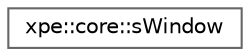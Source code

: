 digraph "Graphical Class Hierarchy"
{
 // LATEX_PDF_SIZE
  bgcolor="transparent";
  edge [fontname=Helvetica,fontsize=10,labelfontname=Helvetica,labelfontsize=10];
  node [fontname=Helvetica,fontsize=10,shape=box,height=0.2,width=0.4];
  rankdir="LR";
  Node0 [id="Node000000",label="xpe::core::sWindow",height=0.2,width=0.4,color="grey40", fillcolor="white", style="filled",URL="$structxpe_1_1core_1_1s_window.html",tooltip=" "];
}
